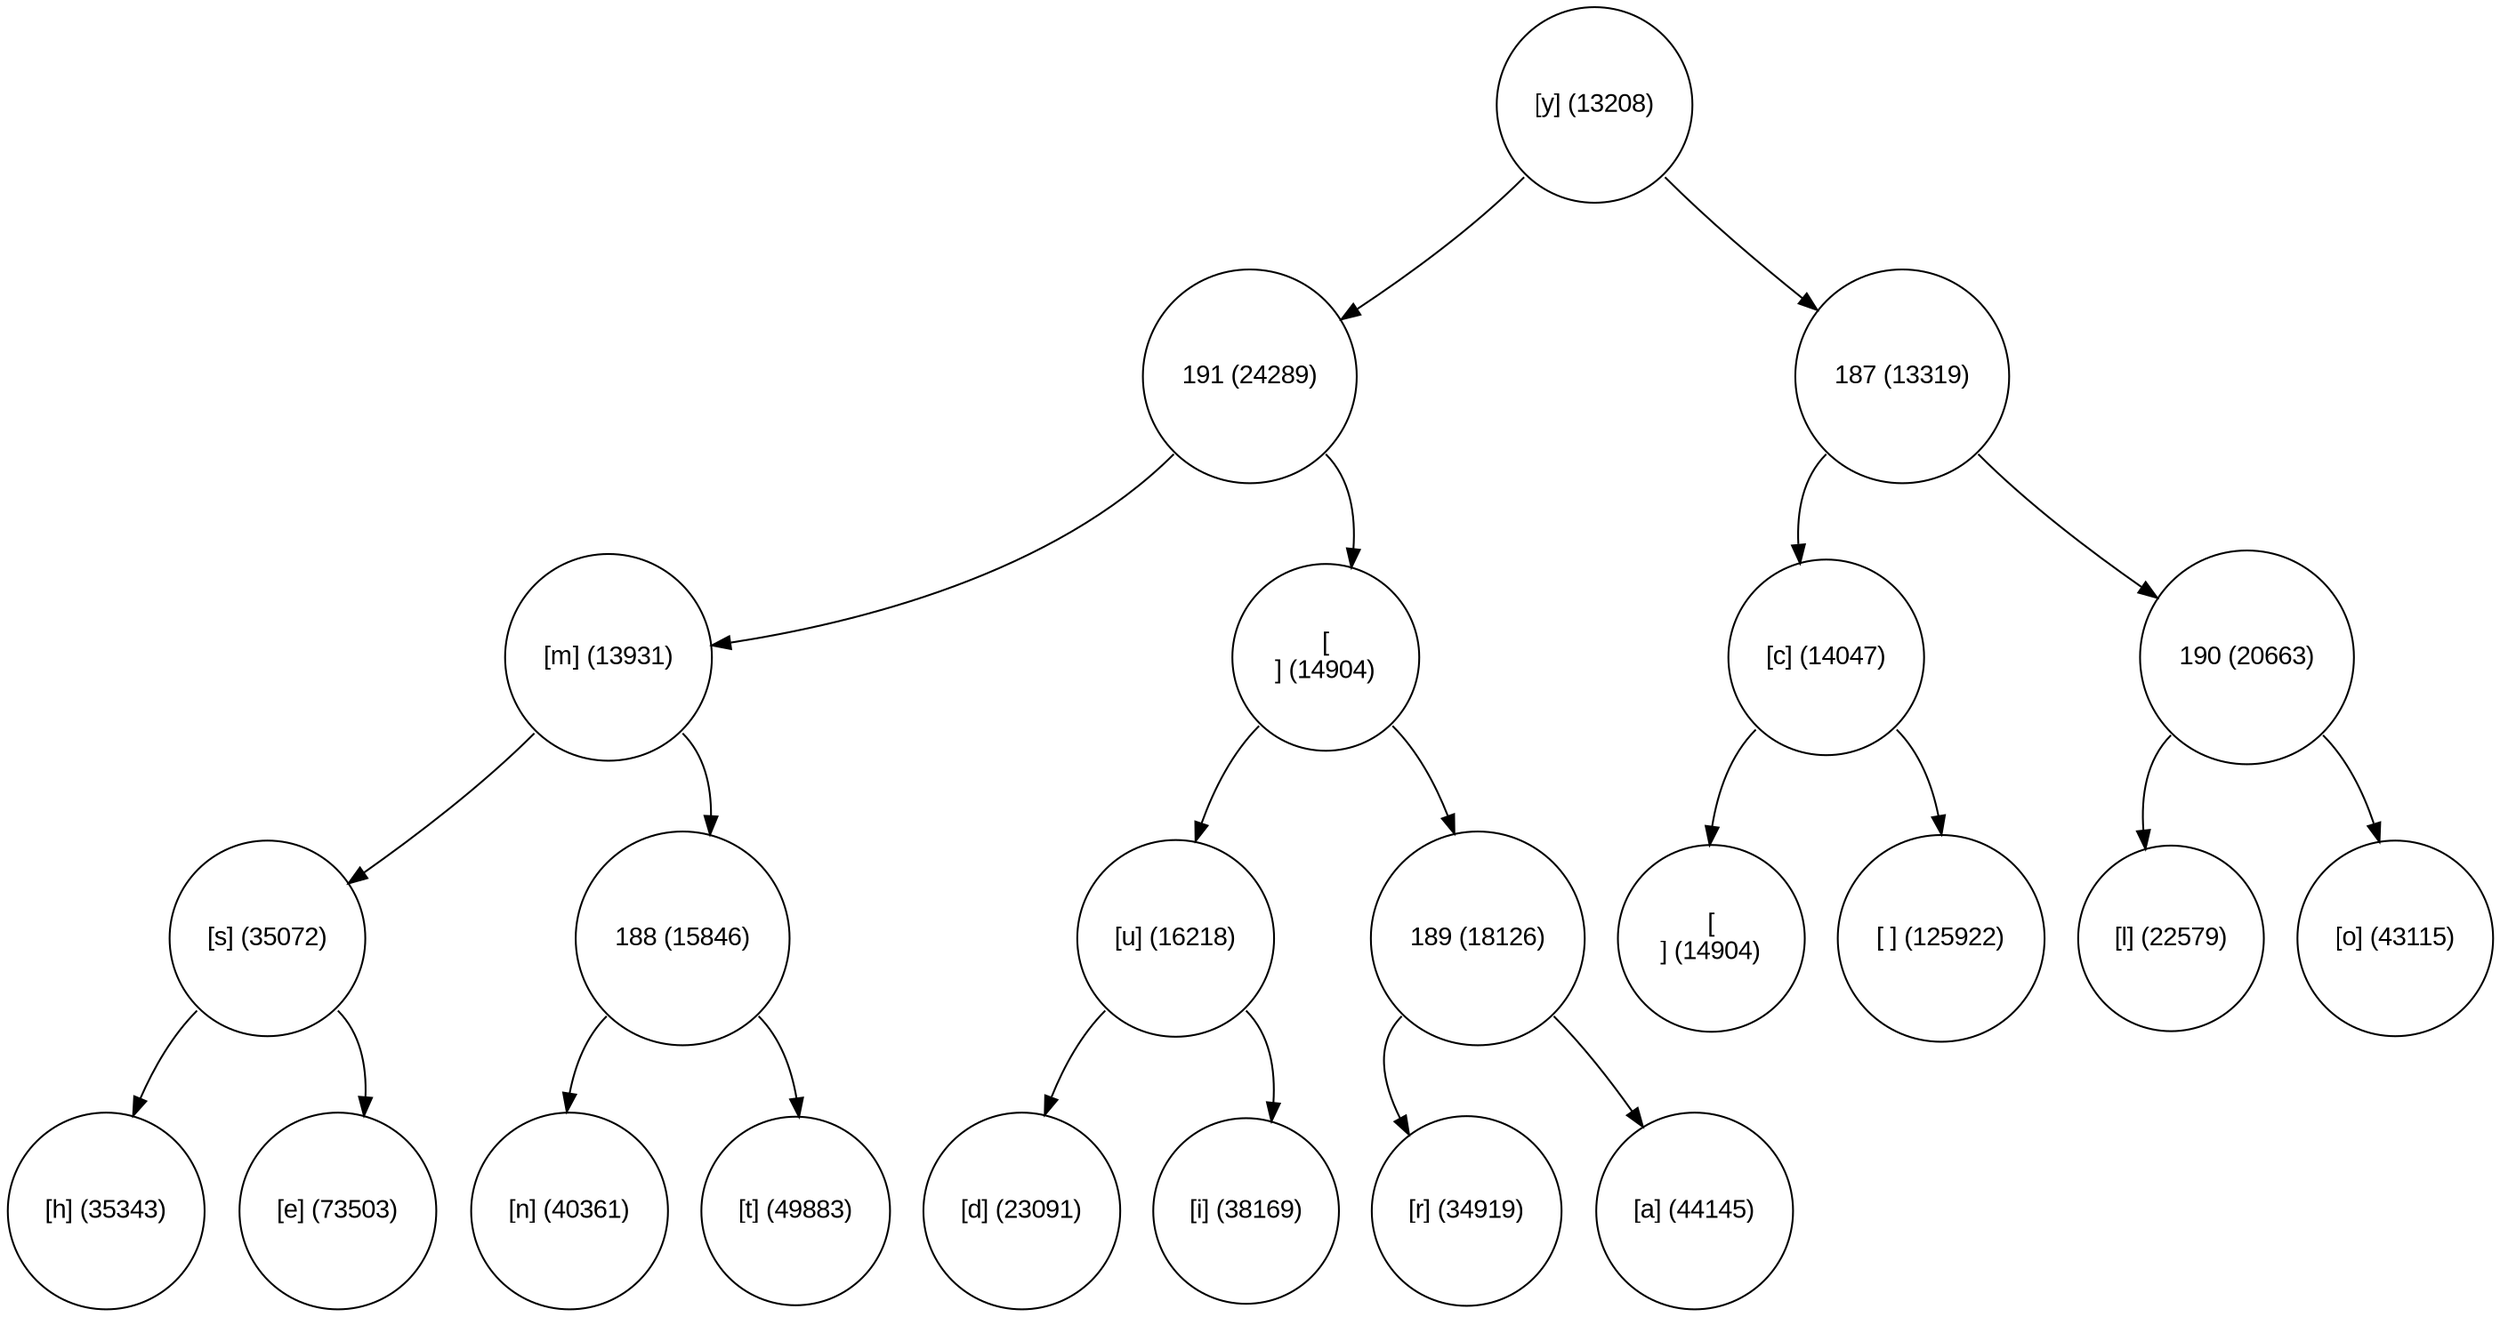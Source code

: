 digraph move_down {
	node [fontname="Arial", shape="circle", width=0.5]; 

	0 [label = "[y] (13208)"];
	0:sw -> 1;
	1 [label = "191 (24289)"];
	1:sw -> 3;
	3 [label = "[m] (13931)"];
	3:sw -> 7;
	7 [label = "[s] (35072)"];
	7:sw -> 15;
	15 [label = "[h] (35343)"];
	7:se -> 16;
	16 [label = "[e] (73503)"];
	3:se -> 8;
	8 [label = "188 (15846)"];
	8:sw -> 17;
	17 [label = "[n] (40361)"];
	8:se -> 18;
	18 [label = "[t] (49883)"];
	1:se -> 4;
	4 [label = "[
] (14904)"];
	4:sw -> 9;
	9 [label = "[u] (16218)"];
	9:sw -> 19;
	19 [label = "[d] (23091)"];
	9:se -> 20;
	20 [label = "[i] (38169)"];
	4:se -> 10;
	10 [label = "189 (18126)"];
	10:sw -> 21;
	21 [label = "[r] (34919)"];
	10:se -> 22;
	22 [label = "[a] (44145)"];
	0:se -> 2;
	2 [label = "187 (13319)"];
	2:sw -> 5;
	5 [label = "[c] (14047)"];
	5:sw -> 11;
	11 [label = "[] (14904)"];
	5:se -> 12;
	12 [label = "[ ] (125922)"];
	2:se -> 6;
	6 [label = "190 (20663)"];
	6:sw -> 13;
	13 [label = "[l] (22579)"];
	6:se -> 14;
	14 [label = "[o] (43115)"];
}
